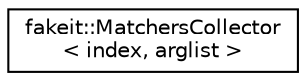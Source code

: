 digraph "Graphical Class Hierarchy"
{
  edge [fontname="Helvetica",fontsize="10",labelfontname="Helvetica",labelfontsize="10"];
  node [fontname="Helvetica",fontsize="10",shape=record];
  rankdir="LR";
  Node1 [label="fakeit::MatchersCollector\l\< index, arglist \>",height=0.2,width=0.4,color="black", fillcolor="white", style="filled",URL="$d7/d7e/classfakeit_1_1MatchersCollector.html"];
}
